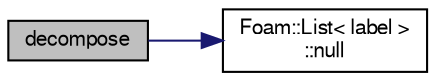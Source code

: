 digraph "decompose"
{
  bgcolor="transparent";
  edge [fontname="FreeSans",fontsize="10",labelfontname="FreeSans",labelfontsize="10"];
  node [fontname="FreeSans",fontsize="10",shape=record];
  rankdir="LR";
  Node1777 [label="decompose",height=0.2,width=0.4,color="black", fillcolor="grey75", style="filled", fontcolor="black"];
  Node1777 -> Node1778 [color="midnightblue",fontsize="10",style="solid",fontname="FreeSans"];
  Node1778 [label="Foam::List\< label \>\l::null",height=0.2,width=0.4,color="black",URL="$a25694.html#ad5ee24889eb8a08fa0e571cfc8063c7f",tooltip="Return a null List. "];
}
